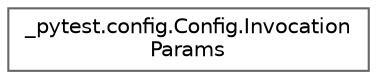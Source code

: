 digraph "Graphical Class Hierarchy"
{
 // LATEX_PDF_SIZE
  bgcolor="transparent";
  edge [fontname=Helvetica,fontsize=10,labelfontname=Helvetica,labelfontsize=10];
  node [fontname=Helvetica,fontsize=10,shape=box,height=0.2,width=0.4];
  rankdir="LR";
  Node0 [id="Node000000",label="_pytest.config.Config.Invocation\lParams",height=0.2,width=0.4,color="grey40", fillcolor="white", style="filled",URL="$class__pytest_1_1config_1_1_config_1_1_invocation_params.html",tooltip=" "];
}
